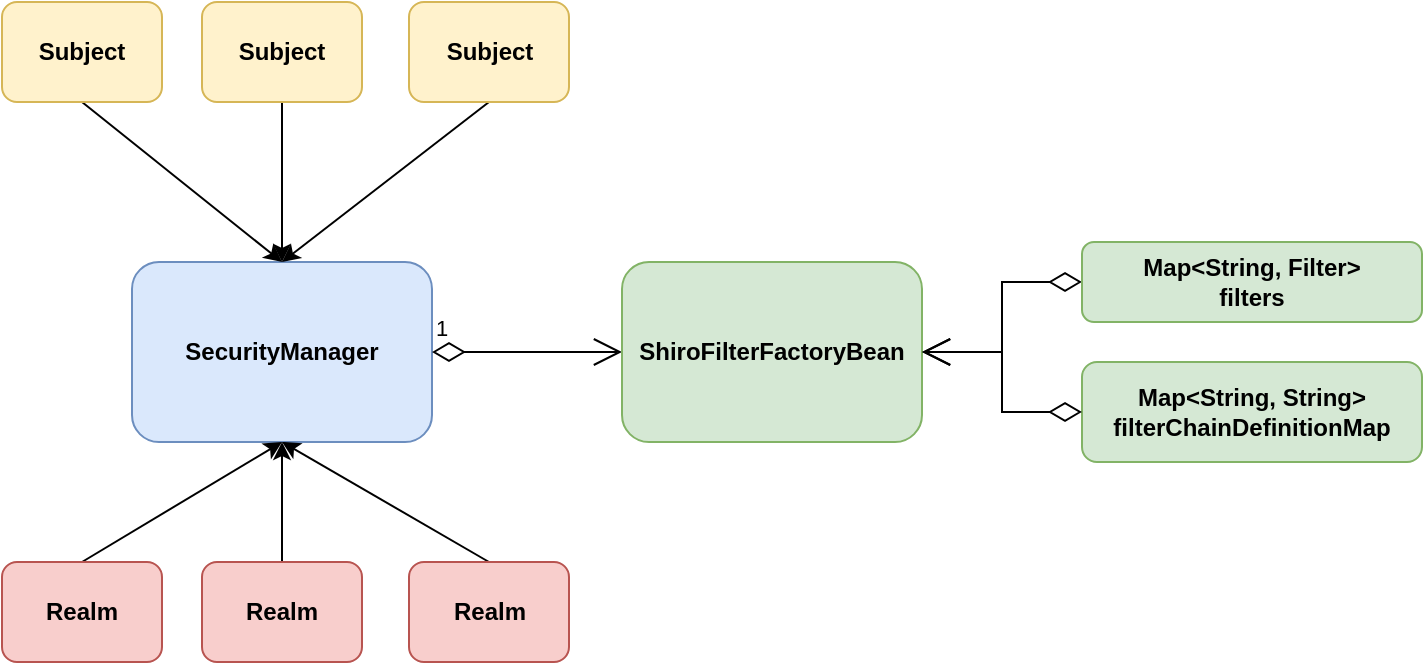 <mxfile version="24.7.8">
  <diagram name="第 1 页" id="qjwW_KonaDnB5KHRUpiS">
    <mxGraphModel dx="794" dy="511" grid="1" gridSize="10" guides="1" tooltips="1" connect="1" arrows="1" fold="1" page="1" pageScale="1" pageWidth="827" pageHeight="1169" math="0" shadow="0">
      <root>
        <mxCell id="0" />
        <mxCell id="1" parent="0" />
        <mxCell id="6ghIw1SyPoqlYEQucP9b-2" value="&lt;div&gt;&lt;b style=&quot;background-color: initial;&quot;&gt;SecurityManager&lt;/b&gt;&lt;br&gt;&lt;/div&gt;" style="rounded=1;whiteSpace=wrap;html=1;fillColor=#dae8fc;strokeColor=#6c8ebf;" vertex="1" parent="1">
          <mxGeometry x="105" y="240" width="150" height="90" as="geometry" />
        </mxCell>
        <mxCell id="6ghIw1SyPoqlYEQucP9b-4" style="rounded=0;orthogonalLoop=1;jettySize=auto;html=1;exitX=0.5;exitY=1;exitDx=0;exitDy=0;entryX=0.5;entryY=0;entryDx=0;entryDy=0;" edge="1" parent="1" source="6ghIw1SyPoqlYEQucP9b-3" target="6ghIw1SyPoqlYEQucP9b-2">
          <mxGeometry relative="1" as="geometry" />
        </mxCell>
        <mxCell id="6ghIw1SyPoqlYEQucP9b-3" value="&lt;div&gt;&lt;b&gt;Subject&lt;/b&gt;&lt;/div&gt;" style="rounded=1;whiteSpace=wrap;html=1;fillColor=#fff2cc;strokeColor=#d6b656;" vertex="1" parent="1">
          <mxGeometry x="40" y="110" width="80" height="50" as="geometry" />
        </mxCell>
        <mxCell id="6ghIw1SyPoqlYEQucP9b-7" style="rounded=0;orthogonalLoop=1;jettySize=auto;html=1;exitX=0.5;exitY=1;exitDx=0;exitDy=0;entryX=0.5;entryY=0;entryDx=0;entryDy=0;" edge="1" parent="1" source="6ghIw1SyPoqlYEQucP9b-5" target="6ghIw1SyPoqlYEQucP9b-2">
          <mxGeometry relative="1" as="geometry" />
        </mxCell>
        <mxCell id="6ghIw1SyPoqlYEQucP9b-5" value="&lt;div&gt;&lt;b&gt;Subject&lt;/b&gt;&lt;/div&gt;" style="rounded=1;whiteSpace=wrap;html=1;fillColor=#fff2cc;strokeColor=#d6b656;" vertex="1" parent="1">
          <mxGeometry x="140" y="110" width="80" height="50" as="geometry" />
        </mxCell>
        <mxCell id="6ghIw1SyPoqlYEQucP9b-9" style="rounded=0;orthogonalLoop=1;jettySize=auto;html=1;exitX=0.5;exitY=1;exitDx=0;exitDy=0;entryX=0.5;entryY=0;entryDx=0;entryDy=0;" edge="1" parent="1" source="6ghIw1SyPoqlYEQucP9b-8" target="6ghIw1SyPoqlYEQucP9b-2">
          <mxGeometry relative="1" as="geometry" />
        </mxCell>
        <mxCell id="6ghIw1SyPoqlYEQucP9b-8" value="&lt;div&gt;&lt;b&gt;Subject&lt;/b&gt;&lt;/div&gt;" style="rounded=1;whiteSpace=wrap;html=1;fillColor=#fff2cc;strokeColor=#d6b656;" vertex="1" parent="1">
          <mxGeometry x="243.5" y="110" width="80" height="50" as="geometry" />
        </mxCell>
        <mxCell id="6ghIw1SyPoqlYEQucP9b-10" value="1" style="endArrow=open;html=1;endSize=12;startArrow=diamondThin;startSize=14;startFill=0;align=left;verticalAlign=bottom;rounded=0;exitX=1;exitY=0.5;exitDx=0;exitDy=0;entryX=0;entryY=0.5;entryDx=0;entryDy=0;" edge="1" parent="1" source="6ghIw1SyPoqlYEQucP9b-2" target="6ghIw1SyPoqlYEQucP9b-12">
          <mxGeometry x="-1" y="3" relative="1" as="geometry">
            <mxPoint x="280" y="284.66" as="sourcePoint" />
            <mxPoint x="360" y="285" as="targetPoint" />
          </mxGeometry>
        </mxCell>
        <mxCell id="6ghIw1SyPoqlYEQucP9b-12" value="&lt;div&gt;&lt;b style=&quot;background-color: initial;&quot;&gt;ShiroFilterFactoryBean&lt;/b&gt;&lt;br&gt;&lt;/div&gt;" style="rounded=1;whiteSpace=wrap;html=1;fillColor=#d5e8d4;strokeColor=#82b366;" vertex="1" parent="1">
          <mxGeometry x="350" y="240" width="150" height="90" as="geometry" />
        </mxCell>
        <mxCell id="6ghIw1SyPoqlYEQucP9b-13" value="1" style="endArrow=open;html=1;endSize=12;startArrow=diamondThin;startSize=14;startFill=0;align=left;verticalAlign=bottom;rounded=0;exitX=0;exitY=0.5;exitDx=0;exitDy=0;entryX=1;entryY=0.5;entryDx=0;entryDy=0;edgeStyle=orthogonalEdgeStyle;" edge="1" parent="1" source="6ghIw1SyPoqlYEQucP9b-14" target="6ghIw1SyPoqlYEQucP9b-12">
          <mxGeometry x="-1" y="3" relative="1" as="geometry">
            <mxPoint x="530" y="370" as="sourcePoint" />
            <mxPoint x="655" y="370" as="targetPoint" />
          </mxGeometry>
        </mxCell>
        <mxCell id="6ghIw1SyPoqlYEQucP9b-14" value="&lt;div&gt;&lt;b style=&quot;background-color: initial;&quot;&gt;Map&amp;lt;String, Filter&amp;gt;&lt;/b&gt;&lt;/div&gt;&lt;div&gt;&lt;b style=&quot;background-color: initial;&quot;&gt;filters&lt;/b&gt;&lt;br&gt;&lt;/div&gt;" style="rounded=1;whiteSpace=wrap;html=1;fillColor=#d5e8d4;strokeColor=#82b366;" vertex="1" parent="1">
          <mxGeometry x="580" y="230" width="170" height="40" as="geometry" />
        </mxCell>
        <mxCell id="6ghIw1SyPoqlYEQucP9b-15" value="&lt;div&gt;&lt;b style=&quot;background-color: initial;&quot;&gt;Map&amp;lt;String, String&amp;gt;&lt;/b&gt;&lt;/div&gt;&lt;div&gt;&lt;b style=&quot;background-color: initial;&quot;&gt;filterChainDefinitionMap&lt;/b&gt;&lt;br&gt;&lt;/div&gt;" style="rounded=1;whiteSpace=wrap;html=1;fillColor=#d5e8d4;strokeColor=#82b366;" vertex="1" parent="1">
          <mxGeometry x="580" y="290" width="170" height="50" as="geometry" />
        </mxCell>
        <mxCell id="6ghIw1SyPoqlYEQucP9b-16" value="" style="endArrow=open;html=1;endSize=12;startArrow=diamondThin;startSize=14;startFill=0;align=left;verticalAlign=bottom;rounded=0;exitX=0;exitY=0.5;exitDx=0;exitDy=0;entryX=1;entryY=0.5;entryDx=0;entryDy=0;edgeStyle=orthogonalEdgeStyle;" edge="1" parent="1" source="6ghIw1SyPoqlYEQucP9b-15" target="6ghIw1SyPoqlYEQucP9b-12">
          <mxGeometry x="-1" y="3" relative="1" as="geometry">
            <mxPoint x="580" y="255" as="sourcePoint" />
            <mxPoint x="510" y="295" as="targetPoint" />
          </mxGeometry>
        </mxCell>
        <mxCell id="6ghIw1SyPoqlYEQucP9b-20" style="rounded=0;orthogonalLoop=1;jettySize=auto;html=1;exitX=0.5;exitY=0;exitDx=0;exitDy=0;entryX=0.5;entryY=1;entryDx=0;entryDy=0;" edge="1" parent="1" source="6ghIw1SyPoqlYEQucP9b-17" target="6ghIw1SyPoqlYEQucP9b-2">
          <mxGeometry relative="1" as="geometry" />
        </mxCell>
        <mxCell id="6ghIw1SyPoqlYEQucP9b-17" value="&lt;div&gt;&lt;b&gt;Realm&lt;/b&gt;&lt;/div&gt;" style="rounded=1;whiteSpace=wrap;html=1;fillColor=#f8cecc;strokeColor=#b85450;" vertex="1" parent="1">
          <mxGeometry x="40" y="390" width="80" height="50" as="geometry" />
        </mxCell>
        <mxCell id="6ghIw1SyPoqlYEQucP9b-21" style="rounded=0;orthogonalLoop=1;jettySize=auto;html=1;exitX=0.5;exitY=0;exitDx=0;exitDy=0;entryX=0.5;entryY=1;entryDx=0;entryDy=0;" edge="1" parent="1" source="6ghIw1SyPoqlYEQucP9b-18" target="6ghIw1SyPoqlYEQucP9b-2">
          <mxGeometry relative="1" as="geometry" />
        </mxCell>
        <mxCell id="6ghIw1SyPoqlYEQucP9b-18" value="&lt;b&gt;Realm&lt;/b&gt;" style="rounded=1;whiteSpace=wrap;html=1;fillColor=#f8cecc;strokeColor=#b85450;" vertex="1" parent="1">
          <mxGeometry x="140" y="390" width="80" height="50" as="geometry" />
        </mxCell>
        <mxCell id="6ghIw1SyPoqlYEQucP9b-23" style="rounded=0;orthogonalLoop=1;jettySize=auto;html=1;exitX=0.5;exitY=0;exitDx=0;exitDy=0;entryX=0.5;entryY=1;entryDx=0;entryDy=0;" edge="1" parent="1" source="6ghIw1SyPoqlYEQucP9b-19" target="6ghIw1SyPoqlYEQucP9b-2">
          <mxGeometry relative="1" as="geometry" />
        </mxCell>
        <mxCell id="6ghIw1SyPoqlYEQucP9b-19" value="&lt;b&gt;Realm&lt;/b&gt;" style="rounded=1;whiteSpace=wrap;html=1;fillColor=#f8cecc;strokeColor=#b85450;" vertex="1" parent="1">
          <mxGeometry x="243.5" y="390" width="80" height="50" as="geometry" />
        </mxCell>
      </root>
    </mxGraphModel>
  </diagram>
</mxfile>
